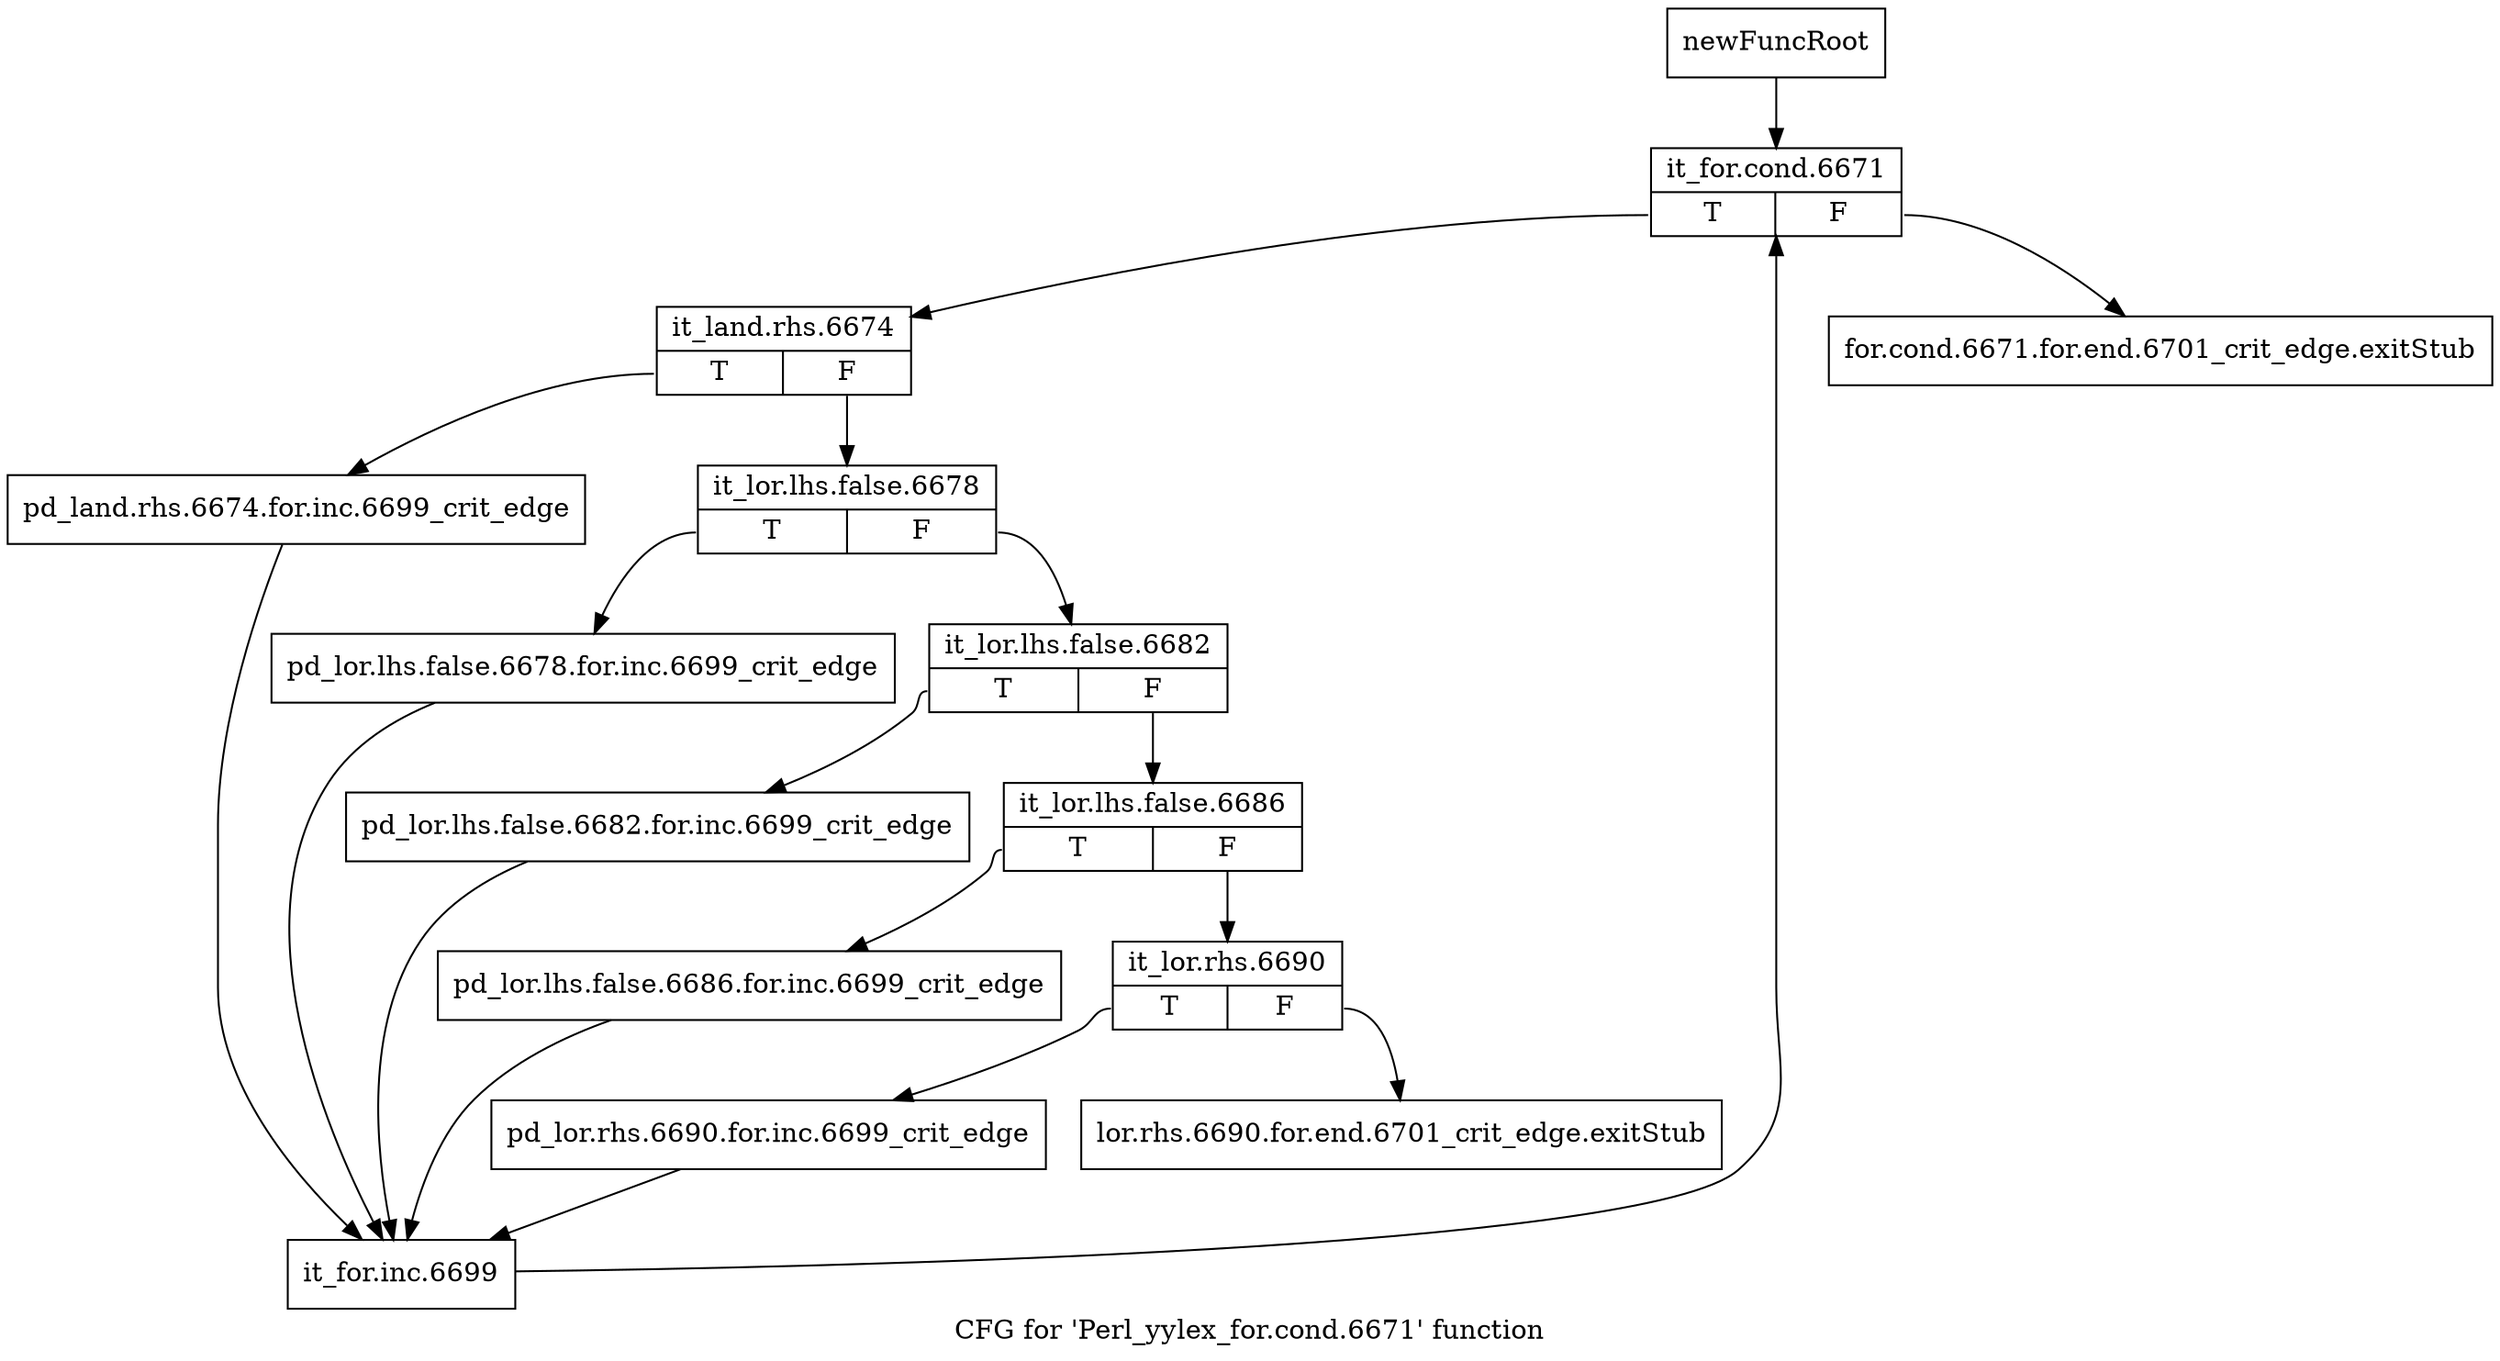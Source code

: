 digraph "CFG for 'Perl_yylex_for.cond.6671' function" {
	label="CFG for 'Perl_yylex_for.cond.6671' function";

	Node0x554a7c0 [shape=record,label="{newFuncRoot}"];
	Node0x554a7c0 -> Node0x554a8b0;
	Node0x554a810 [shape=record,label="{for.cond.6671.for.end.6701_crit_edge.exitStub}"];
	Node0x554a860 [shape=record,label="{lor.rhs.6690.for.end.6701_crit_edge.exitStub}"];
	Node0x554a8b0 [shape=record,label="{it_for.cond.6671|{<s0>T|<s1>F}}"];
	Node0x554a8b0:s0 -> Node0x554a900;
	Node0x554a8b0:s1 -> Node0x554a810;
	Node0x554a900 [shape=record,label="{it_land.rhs.6674|{<s0>T|<s1>F}}"];
	Node0x554a900:s0 -> Node0x554abd0;
	Node0x554a900:s1 -> Node0x554a950;
	Node0x554a950 [shape=record,label="{it_lor.lhs.false.6678|{<s0>T|<s1>F}}"];
	Node0x554a950:s0 -> Node0x554ab80;
	Node0x554a950:s1 -> Node0x554a9a0;
	Node0x554a9a0 [shape=record,label="{it_lor.lhs.false.6682|{<s0>T|<s1>F}}"];
	Node0x554a9a0:s0 -> Node0x554ab30;
	Node0x554a9a0:s1 -> Node0x554a9f0;
	Node0x554a9f0 [shape=record,label="{it_lor.lhs.false.6686|{<s0>T|<s1>F}}"];
	Node0x554a9f0:s0 -> Node0x554aae0;
	Node0x554a9f0:s1 -> Node0x554aa40;
	Node0x554aa40 [shape=record,label="{it_lor.rhs.6690|{<s0>T|<s1>F}}"];
	Node0x554aa40:s0 -> Node0x554aa90;
	Node0x554aa40:s1 -> Node0x554a860;
	Node0x554aa90 [shape=record,label="{pd_lor.rhs.6690.for.inc.6699_crit_edge}"];
	Node0x554aa90 -> Node0x554ac20;
	Node0x554aae0 [shape=record,label="{pd_lor.lhs.false.6686.for.inc.6699_crit_edge}"];
	Node0x554aae0 -> Node0x554ac20;
	Node0x554ab30 [shape=record,label="{pd_lor.lhs.false.6682.for.inc.6699_crit_edge}"];
	Node0x554ab30 -> Node0x554ac20;
	Node0x554ab80 [shape=record,label="{pd_lor.lhs.false.6678.for.inc.6699_crit_edge}"];
	Node0x554ab80 -> Node0x554ac20;
	Node0x554abd0 [shape=record,label="{pd_land.rhs.6674.for.inc.6699_crit_edge}"];
	Node0x554abd0 -> Node0x554ac20;
	Node0x554ac20 [shape=record,label="{it_for.inc.6699}"];
	Node0x554ac20 -> Node0x554a8b0;
}
